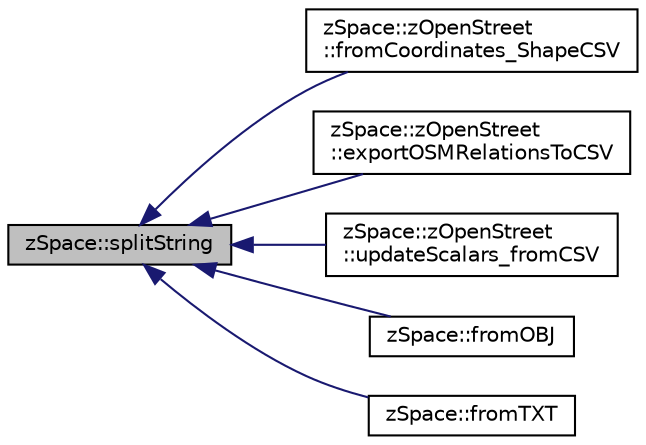 digraph "zSpace::splitString"
{
  edge [fontname="Helvetica",fontsize="10",labelfontname="Helvetica",labelfontsize="10"];
  node [fontname="Helvetica",fontsize="10",shape=record];
  rankdir="LR";
  Node38 [label="zSpace::splitString",height=0.2,width=0.4,color="black", fillcolor="grey75", style="filled", fontcolor="black"];
  Node38 -> Node39 [dir="back",color="midnightblue",fontsize="10",style="solid",fontname="Helvetica"];
  Node39 [label="zSpace::zOpenStreet\l::fromCoordinates_ShapeCSV",height=0.2,width=0.4,color="black", fillcolor="white", style="filled",URL="$classz_space_1_1z_open_street.html#af93fddbdfc4a6547ddd710a7ec9699af",tooltip="This method gets graph and data attributes from input shape CSV data files. "];
  Node38 -> Node40 [dir="back",color="midnightblue",fontsize="10",style="solid",fontname="Helvetica"];
  Node40 [label="zSpace::zOpenStreet\l::exportOSMRelationsToCSV",height=0.2,width=0.4,color="black", fillcolor="white", style="filled",URL="$classz_space_1_1z_open_street.html#a781c071dbd990a4c2e54d2cb062a6907",tooltip="This method exports the relations from an OSM file to 3 CSV files. "];
  Node38 -> Node41 [dir="back",color="midnightblue",fontsize="10",style="solid",fontname="Helvetica"];
  Node41 [label="zSpace::zOpenStreet\l::updateScalars_fromCSV",height=0.2,width=0.4,color="black", fillcolor="white", style="filled",URL="$classz_space_1_1z_open_street.html#a29a65dc5d728c2f8411b451ec56ec65f"];
  Node38 -> Node42 [dir="back",color="midnightblue",fontsize="10",style="solid",fontname="Helvetica"];
  Node42 [label="zSpace::fromOBJ",height=0.2,width=0.4,color="black", fillcolor="white", style="filled",URL="$group__z_i_o___mesh.html#gad60778d5e70ebdcc0bd24babf3afa810",tooltip="This method imports zMesh from an OBJ file. "];
  Node38 -> Node43 [dir="back",color="midnightblue",fontsize="10",style="solid",fontname="Helvetica"];
  Node43 [label="zSpace::fromTXT",height=0.2,width=0.4,color="black", fillcolor="white", style="filled",URL="$group__z_i_o___graph.html#ga8a777733141d990b954475902e8a8cdc",tooltip="This method imports zGraph from an TXT file. "];
}
